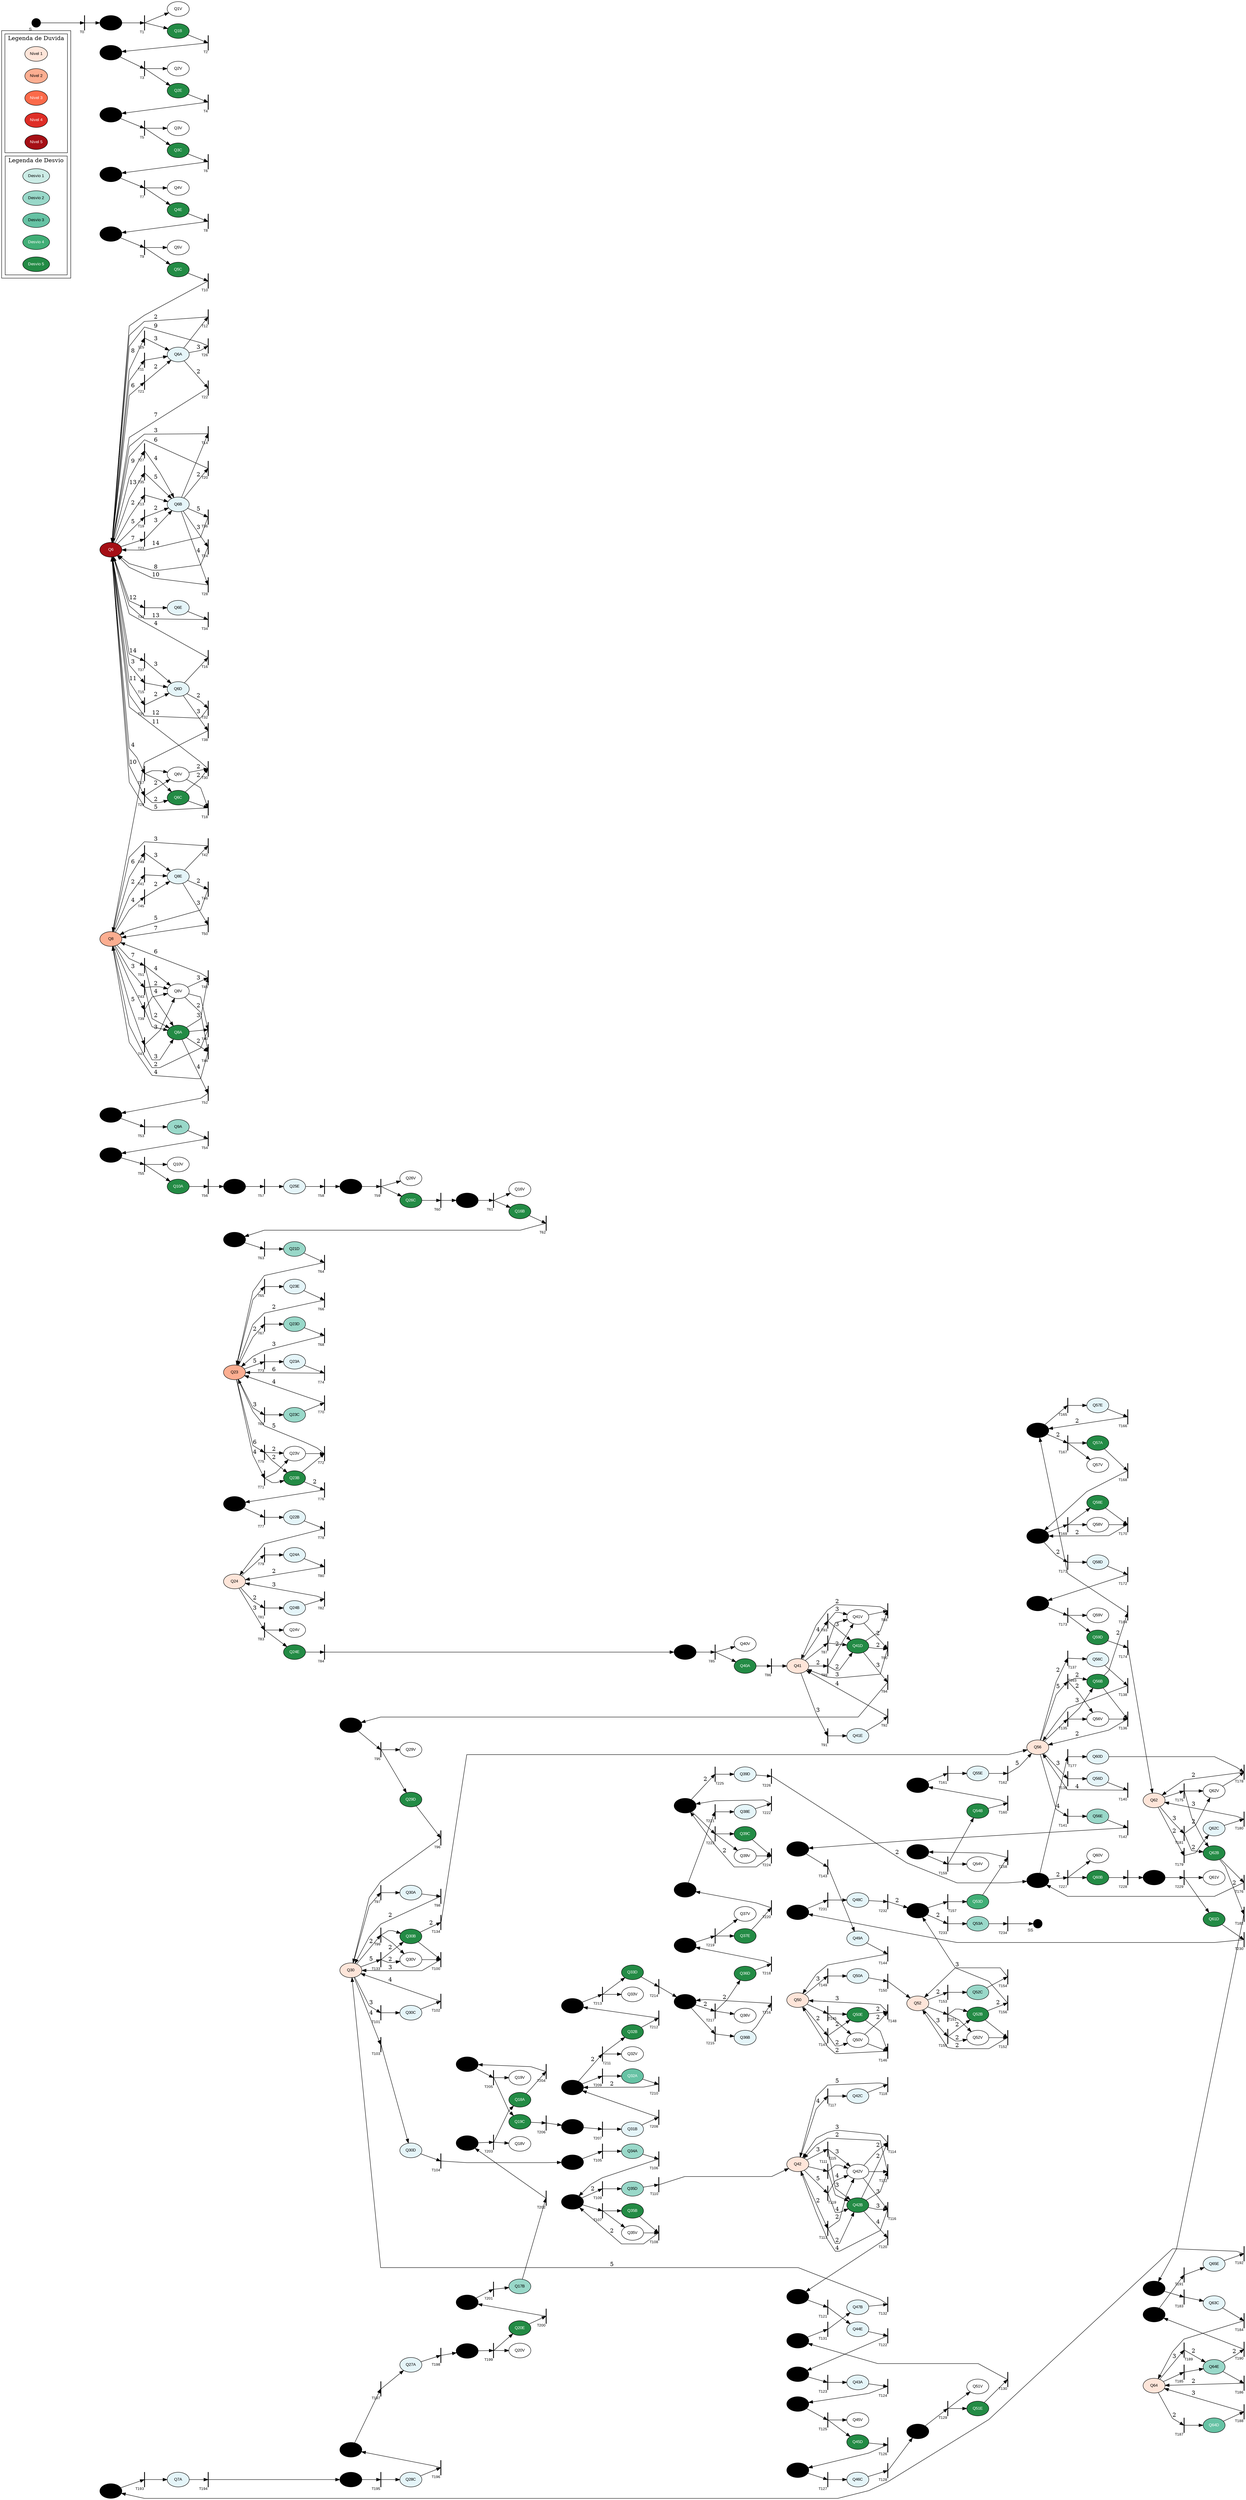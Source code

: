 digraph G { rankdir=LR; splines=polyline;
node[style=filled; fontsize=10; fontname=Arial; fontcolor=black; fillcolor=white; colorscheme=bugn9];
subgraph cluster_0{subgraph cluster_1{ label="Legenda de Duvida"
"Nivel 1"[colorscheme=reds5; fillcolor=1;]
"Nivel 2"[colorscheme=reds5; fillcolor=2;]
"Nivel 3"[colorscheme=reds5; fillcolor=3; fontcolor=white;]
"Nivel 4"[colorscheme=reds5; fillcolor=4; fontcolor=white;]
"Nivel 5"[colorscheme=reds5; fillcolor=5; fontcolor=white;]
}
subgraph cluster_2{ label="Legenda de Desvio"
"Desvio 1"[fillcolor=3;];
"Desvio 2"[fillcolor=4;];
"Desvio 3"[fillcolor=5;];
"Desvio 4"[fillcolor=6; fontcolor=white;];
"Desvio 5"[fillcolor=7; fontcolor=white;];
}}
"S"[fillcolor=black; shape=point; width=0.3; xlabel="S";];"Q1"[colorscheme="reds5"; fillcolor=0; ]; "Q1B"[fillcolor=7; fontcolor=white;]; "Q2"[colorscheme="reds5"; fillcolor=0; ]; "Q2E"[fillcolor=7; fontcolor=white;]; "Q3"[colorscheme="reds5"; fillcolor=0; ]; "Q3C"[fillcolor=7; fontcolor=white;]; "Q4"[colorscheme="reds5"; fillcolor=0; ]; "Q4E"[fillcolor=7; fontcolor=white;]; "Q5"[colorscheme="reds5"; fillcolor=0; ]; "Q5C"[fillcolor=7; fontcolor=white;]; "Q6"[colorscheme="reds5"; fillcolor=5; fontcolor=white;]; "Q6A"[fillcolor=2; ]; "Q6B"[fillcolor=2; ]; "Q6D"[fillcolor=2; ]; "Q6C"[fillcolor=7; fontcolor=white;]; "Q6E"[fillcolor=2; ]; "Q8"[colorscheme="reds5"; fillcolor=2; ]; "Q8A"[fillcolor=7; fontcolor=white;]; "Q8E"[fillcolor=2; ]; "Q9"[colorscheme="reds5"; fillcolor=0; ]; "Q9A"[fillcolor=4; ]; "Q10"[colorscheme="reds5"; fillcolor=0; ]; "Q10A"[fillcolor=7; fontcolor=white;]; "Q25"[colorscheme="reds5"; fillcolor=0; ]; "Q25E"[fillcolor=2; ]; "Q26"[colorscheme="reds5"; fillcolor=0; ]; "Q26C"[fillcolor=7; fontcolor=white;]; "Q16"[colorscheme="reds5"; fillcolor=0; ]; "Q16B"[fillcolor=7; fontcolor=white;]; "Q21"[colorscheme="reds5"; fillcolor=0; ]; "Q21D"[fillcolor=4; ]; "Q23"[colorscheme="reds5"; fillcolor=2; ]; "Q23E"[fillcolor=2; ]; "Q23D"[fillcolor=4; ]; "Q23C"[fillcolor=4; ]; "Q23B"[fillcolor=7; fontcolor=white;]; "Q23A"[fillcolor=2; ]; "Q22"[colorscheme="reds5"; fillcolor=0; ]; "Q22B"[fillcolor=2; ]; "Q24"[colorscheme="reds5"; fillcolor=1; ]; "Q24A"[fillcolor=2; ]; "Q24B"[fillcolor=2; ]; "Q24E"[fillcolor=7; fontcolor=white;]; "Q40"[colorscheme="reds5"; fillcolor=0; ]; "Q40A"[fillcolor=7; fontcolor=white;]; "Q41"[colorscheme="reds5"; fillcolor=1; ]; "Q41D"[fillcolor=7; fontcolor=white;]; "Q41E"[fillcolor=2; ]; "Q29"[colorscheme="reds5"; fillcolor=0; ]; "Q29D"[fillcolor=7; fontcolor=white;]; "Q30"[colorscheme="reds5"; fillcolor=1; ]; "Q30A"[fillcolor=2; ]; "Q30B"[fillcolor=7; fontcolor=white;]; "Q30C"[fillcolor=2; ]; "Q30D"[fillcolor=2; ]; "Q34"[colorscheme="reds5"; fillcolor=0; ]; "Q34A"[fillcolor=4; ]; "Q35"[colorscheme="reds5"; fillcolor=0; ]; "Q35B"[fillcolor=7; fontcolor=white;]; "Q35D"[fillcolor=4; ]; "Q42"[colorscheme="reds5"; fillcolor=1; ]; "Q42B"[fillcolor=7; fontcolor=white;]; "Q42C"[fillcolor=2; ]; "Q44"[colorscheme="reds5"; fillcolor=0; ]; "Q44E"[fillcolor=2; ]; "Q43"[colorscheme="reds5"; fillcolor=0; ]; "Q43A"[fillcolor=2; ]; "Q45"[colorscheme="reds5"; fillcolor=0; ]; "Q45D"[fillcolor=7; fontcolor=white;]; "Q46"[colorscheme="reds5"; fillcolor=0; ]; "Q46C"[fillcolor=2; ]; "Q51"[colorscheme="reds5"; fillcolor=0; ]; "Q51E"[fillcolor=7; fontcolor=white;]; "Q47"[colorscheme="reds5"; fillcolor=0; ]; "Q47B"[fillcolor=2; ]; "Q56"[colorscheme="reds5"; fillcolor=1; ]; "Q56B"[fillcolor=7; fontcolor=white;]; "Q56C"[fillcolor=2; ]; "Q56D"[fillcolor=2; ]; "Q56E"[fillcolor=4; ]; "Q49"[colorscheme="reds5"; fillcolor=0; ]; "Q49A"[fillcolor=2; ]; "Q50"[colorscheme="reds5"; fillcolor=1; ]; "Q50E"[fillcolor=7; fontcolor=white;]; "Q50A"[fillcolor=2; ]; "Q52"[colorscheme="reds5"; fillcolor=1; ]; "Q52B"[fillcolor=7; fontcolor=white;]; "Q52C"[fillcolor=4; ]; "Q53"[colorscheme="reds5"; fillcolor=0; ]; "Q53D"[fillcolor=6; fontcolor=white;]; "Q54"[colorscheme="reds5"; fillcolor=0; ]; "Q54B"[fillcolor=7; fontcolor=white;]; "Q55"[colorscheme="reds5"; fillcolor=0; ]; "Q55E"[fillcolor=2; ]; "Q57"[colorscheme="reds5"; fillcolor=0; ]; "Q57E"[fillcolor=2; ]; "Q57A"[fillcolor=7; fontcolor=white;]; "Q58"[colorscheme="reds5"; fillcolor=0; ]; "Q58E"[fillcolor=7; fontcolor=white;]; "Q58D"[fillcolor=2; ]; "Q59"[colorscheme="reds5"; fillcolor=0; ]; "Q59D"[fillcolor=7; fontcolor=white;]; "Q62"[colorscheme="reds5"; fillcolor=1; ]; "Q62B"[fillcolor=7; fontcolor=white;]; "Q60"[colorscheme="reds5"; fillcolor=0; ]; "Q60D"[fillcolor=2; ]; "Q62C"[fillcolor=2; ]; "Q63"[colorscheme="reds5"; fillcolor=0; ]; "Q63C"[fillcolor=2; ]; "Q64"[colorscheme="reds5"; fillcolor=1; ]; "Q64E"[fillcolor=4; ]; "Q64D"[fillcolor=5; fontcolor=white;]; "Q65"[colorscheme="reds5"; fillcolor=0; ]; "Q65E"[fillcolor=2; ]; "Q7"[colorscheme="reds5"; fillcolor=0; ]; "Q7A"[fillcolor=2; ]; "Q28"[colorscheme="reds5"; fillcolor=0; ]; "Q28C"[fillcolor=2; ]; "Q27"[colorscheme="reds5"; fillcolor=0; ]; "Q27A"[fillcolor=2; ]; "Q20"[colorscheme="reds5"; fillcolor=0; ]; "Q20E"[fillcolor=7; fontcolor=white;]; "Q17"[colorscheme="reds5"; fillcolor=0; ]; "Q17B"[fillcolor=4; ]; "Q18"[colorscheme="reds5"; fillcolor=0; ]; "Q18A"[fillcolor=7; fontcolor=white;]; "Q19"[colorscheme="reds5"; fillcolor=0; ]; "Q19C"[fillcolor=7; fontcolor=white;]; "Q31"[colorscheme="reds5"; fillcolor=0; ]; "Q31B"[fillcolor=2; ]; "Q32"[colorscheme="reds5"; fillcolor=0; ]; "Q32A"[fillcolor=5; fontcolor=white;]; "Q32B"[fillcolor=7; fontcolor=white;]; "Q33"[colorscheme="reds5"; fillcolor=0; ]; "Q33D"[fillcolor=7; fontcolor=white;]; "Q36"[colorscheme="reds5"; fillcolor=0; ]; "Q36B"[fillcolor=2; ]; "Q36D"[fillcolor=7; fontcolor=white;]; "Q37"[colorscheme="reds5"; fillcolor=0; ]; "Q37E"[fillcolor=7; fontcolor=white;]; "Q38"[colorscheme="reds5"; fillcolor=0; ]; "Q38E"[fillcolor=2; ]; "Q39"[colorscheme="reds5"; fillcolor=0; ]; "Q39C"[fillcolor=7; fontcolor=white;]; "Q39D"[fillcolor=2; ]; "Q60B"[fillcolor=7; fontcolor=white;]; "Q61"[colorscheme="reds5"; fillcolor=0; ]; "Q61D"[fillcolor=7; fontcolor=white;]; "Q48"[colorscheme="reds5"; fillcolor=0; ]; "Q48C"[fillcolor=2; ]; "Q53A"[fillcolor=4; ]; "SS"[fillcolor=black; shape=point; width=0.3; xlabel="SS";];"T0"[fillcolor=black; shape=box; label=""; width=0.01; fontsize=9; xlabel="T0"]; "T1"[fillcolor=black; shape=box; label=""; width=0.01; fontsize=9; xlabel="T1"]; "T2"[fillcolor=black; shape=box; label=""; width=0.01; fontsize=9; xlabel="T2"]; "T3"[fillcolor=black; shape=box; label=""; width=0.01; fontsize=9; xlabel="T3"]; "T4"[fillcolor=black; shape=box; label=""; width=0.01; fontsize=9; xlabel="T4"]; "T5"[fillcolor=black; shape=box; label=""; width=0.01; fontsize=9; xlabel="T5"]; "T6"[fillcolor=black; shape=box; label=""; width=0.01; fontsize=9; xlabel="T6"]; "T7"[fillcolor=black; shape=box; label=""; width=0.01; fontsize=9; xlabel="T7"]; "T8"[fillcolor=black; shape=box; label=""; width=0.01; fontsize=9; xlabel="T8"]; "T9"[fillcolor=black; shape=box; label=""; width=0.01; fontsize=9; xlabel="T9"]; "T10"[fillcolor=black; shape=box; label=""; width=0.01; fontsize=9; xlabel="T10"]; "T11"[fillcolor=black; shape=box; label=""; width=0.01; fontsize=9; xlabel="T11"]; "T12"[fillcolor=black; shape=box; label=""; width=0.01; fontsize=9; xlabel="T12"]; "T13"[fillcolor=black; shape=box; label=""; width=0.01; fontsize=9; xlabel="T13"]; "T14"[fillcolor=black; shape=box; label=""; width=0.01; fontsize=9; xlabel="T14"]; "T15"[fillcolor=black; shape=box; label=""; width=0.01; fontsize=9; xlabel="T15"]; "T16"[fillcolor=black; shape=box; label=""; width=0.01; fontsize=9; xlabel="T16"]; "T17"[fillcolor=black; shape=box; label=""; width=0.01; fontsize=9; xlabel="T17"]; "T18"[fillcolor=black; shape=box; label=""; width=0.01; fontsize=9; xlabel="T18"]; "T19"[fillcolor=black; shape=box; label=""; width=0.01; fontsize=9; xlabel="T19"]; "T20"[fillcolor=black; shape=box; label=""; width=0.01; fontsize=9; xlabel="T20"]; "T21"[fillcolor=black; shape=box; label=""; width=0.01; fontsize=9; xlabel="T21"]; "T22"[fillcolor=black; shape=box; label=""; width=0.01; fontsize=9; xlabel="T22"]; "T23"[fillcolor=black; shape=box; label=""; width=0.01; fontsize=9; xlabel="T23"]; "T24"[fillcolor=black; shape=box; label=""; width=0.01; fontsize=9; xlabel="T24"]; "T25"[fillcolor=black; shape=box; label=""; width=0.01; fontsize=9; xlabel="T25"]; "T26"[fillcolor=black; shape=box; label=""; width=0.01; fontsize=9; xlabel="T26"]; "T27"[fillcolor=black; shape=box; label=""; width=0.01; fontsize=9; xlabel="T27"]; "T28"[fillcolor=black; shape=box; label=""; width=0.01; fontsize=9; xlabel="T28"]; "T29"[fillcolor=black; shape=box; label=""; width=0.01; fontsize=9; xlabel="T29"]; "T30"[fillcolor=black; shape=box; label=""; width=0.01; fontsize=9; xlabel="T30"]; "T31"[fillcolor=black; shape=box; label=""; width=0.01; fontsize=9; xlabel="T31"]; "T32"[fillcolor=black; shape=box; label=""; width=0.01; fontsize=9; xlabel="T32"]; "T33"[fillcolor=black; shape=box; label=""; width=0.01; fontsize=9; xlabel="T33"]; "T34"[fillcolor=black; shape=box; label=""; width=0.01; fontsize=9; xlabel="T34"]; "T35"[fillcolor=black; shape=box; label=""; width=0.01; fontsize=9; xlabel="T35"]; "T36"[fillcolor=black; shape=box; label=""; width=0.01; fontsize=9; xlabel="T36"]; "T37"[fillcolor=black; shape=box; label=""; width=0.01; fontsize=9; xlabel="T37"]; "T38"[fillcolor=black; shape=box; label=""; width=0.01; fontsize=9; xlabel="T38"]; "T39"[fillcolor=black; shape=box; label=""; width=0.01; fontsize=9; xlabel="T39"]; "T40"[fillcolor=black; shape=box; label=""; width=0.01; fontsize=9; xlabel="T40"]; "T41"[fillcolor=black; shape=box; label=""; width=0.01; fontsize=9; xlabel="T41"]; "T42"[fillcolor=black; shape=box; label=""; width=0.01; fontsize=9; xlabel="T42"]; "T43"[fillcolor=black; shape=box; label=""; width=0.01; fontsize=9; xlabel="T43"]; "T44"[fillcolor=black; shape=box; label=""; width=0.01; fontsize=9; xlabel="T44"]; "T45"[fillcolor=black; shape=box; label=""; width=0.01; fontsize=9; xlabel="T45"]; "T46"[fillcolor=black; shape=box; label=""; width=0.01; fontsize=9; xlabel="T46"]; "T47"[fillcolor=black; shape=box; label=""; width=0.01; fontsize=9; xlabel="T47"]; "T48"[fillcolor=black; shape=box; label=""; width=0.01; fontsize=9; xlabel="T48"]; "T49"[fillcolor=black; shape=box; label=""; width=0.01; fontsize=9; xlabel="T49"]; "T50"[fillcolor=black; shape=box; label=""; width=0.01; fontsize=9; xlabel="T50"]; "T51"[fillcolor=black; shape=box; label=""; width=0.01; fontsize=9; xlabel="T51"]; "T52"[fillcolor=black; shape=box; label=""; width=0.01; fontsize=9; xlabel="T52"]; "T53"[fillcolor=black; shape=box; label=""; width=0.01; fontsize=9; xlabel="T53"]; "T54"[fillcolor=black; shape=box; label=""; width=0.01; fontsize=9; xlabel="T54"]; "T55"[fillcolor=black; shape=box; label=""; width=0.01; fontsize=9; xlabel="T55"]; "T56"[fillcolor=black; shape=box; label=""; width=0.01; fontsize=9; xlabel="T56"]; "T57"[fillcolor=black; shape=box; label=""; width=0.01; fontsize=9; xlabel="T57"]; "T58"[fillcolor=black; shape=box; label=""; width=0.01; fontsize=9; xlabel="T58"]; "T59"[fillcolor=black; shape=box; label=""; width=0.01; fontsize=9; xlabel="T59"]; "T60"[fillcolor=black; shape=box; label=""; width=0.01; fontsize=9; xlabel="T60"]; "T61"[fillcolor=black; shape=box; label=""; width=0.01; fontsize=9; xlabel="T61"]; "T62"[fillcolor=black; shape=box; label=""; width=0.01; fontsize=9; xlabel="T62"]; "T63"[fillcolor=black; shape=box; label=""; width=0.01; fontsize=9; xlabel="T63"]; "T64"[fillcolor=black; shape=box; label=""; width=0.01; fontsize=9; xlabel="T64"]; "T65"[fillcolor=black; shape=box; label=""; width=0.01; fontsize=9; xlabel="T65"]; "T66"[fillcolor=black; shape=box; label=""; width=0.01; fontsize=9; xlabel="T66"]; "T67"[fillcolor=black; shape=box; label=""; width=0.01; fontsize=9; xlabel="T67"]; "T68"[fillcolor=black; shape=box; label=""; width=0.01; fontsize=9; xlabel="T68"]; "T69"[fillcolor=black; shape=box; label=""; width=0.01; fontsize=9; xlabel="T69"]; "T70"[fillcolor=black; shape=box; label=""; width=0.01; fontsize=9; xlabel="T70"]; "T71"[fillcolor=black; shape=box; label=""; width=0.01; fontsize=9; xlabel="T71"]; "T72"[fillcolor=black; shape=box; label=""; width=0.01; fontsize=9; xlabel="T72"]; "T73"[fillcolor=black; shape=box; label=""; width=0.01; fontsize=9; xlabel="T73"]; "T74"[fillcolor=black; shape=box; label=""; width=0.01; fontsize=9; xlabel="T74"]; "T75"[fillcolor=black; shape=box; label=""; width=0.01; fontsize=9; xlabel="T75"]; "T76"[fillcolor=black; shape=box; label=""; width=0.01; fontsize=9; xlabel="T76"]; "T77"[fillcolor=black; shape=box; label=""; width=0.01; fontsize=9; xlabel="T77"]; "T78"[fillcolor=black; shape=box; label=""; width=0.01; fontsize=9; xlabel="T78"]; "T79"[fillcolor=black; shape=box; label=""; width=0.01; fontsize=9; xlabel="T79"]; "T80"[fillcolor=black; shape=box; label=""; width=0.01; fontsize=9; xlabel="T80"]; "T81"[fillcolor=black; shape=box; label=""; width=0.01; fontsize=9; xlabel="T81"]; "T82"[fillcolor=black; shape=box; label=""; width=0.01; fontsize=9; xlabel="T82"]; "T83"[fillcolor=black; shape=box; label=""; width=0.01; fontsize=9; xlabel="T83"]; "T84"[fillcolor=black; shape=box; label=""; width=0.01; fontsize=9; xlabel="T84"]; "T85"[fillcolor=black; shape=box; label=""; width=0.01; fontsize=9; xlabel="T85"]; "T86"[fillcolor=black; shape=box; label=""; width=0.01; fontsize=9; xlabel="T86"]; "T87"[fillcolor=black; shape=box; label=""; width=0.01; fontsize=9; xlabel="T87"]; "T88"[fillcolor=black; shape=box; label=""; width=0.01; fontsize=9; xlabel="T88"]; "T89"[fillcolor=black; shape=box; label=""; width=0.01; fontsize=9; xlabel="T89"]; "T90"[fillcolor=black; shape=box; label=""; width=0.01; fontsize=9; xlabel="T90"]; "T91"[fillcolor=black; shape=box; label=""; width=0.01; fontsize=9; xlabel="T91"]; "T92"[fillcolor=black; shape=box; label=""; width=0.01; fontsize=9; xlabel="T92"]; "T93"[fillcolor=black; shape=box; label=""; width=0.01; fontsize=9; xlabel="T93"]; "T94"[fillcolor=black; shape=box; label=""; width=0.01; fontsize=9; xlabel="T94"]; "T95"[fillcolor=black; shape=box; label=""; width=0.01; fontsize=9; xlabel="T95"]; "T96"[fillcolor=black; shape=box; label=""; width=0.01; fontsize=9; xlabel="T96"]; "T97"[fillcolor=black; shape=box; label=""; width=0.01; fontsize=9; xlabel="T97"]; "T98"[fillcolor=black; shape=box; label=""; width=0.01; fontsize=9; xlabel="T98"]; "T99"[fillcolor=black; shape=box; label=""; width=0.01; fontsize=9; xlabel="T99"]; "T100"[fillcolor=black; shape=box; label=""; width=0.01; fontsize=9; xlabel="T100"]; "T101"[fillcolor=black; shape=box; label=""; width=0.01; fontsize=9; xlabel="T101"]; "T102"[fillcolor=black; shape=box; label=""; width=0.01; fontsize=9; xlabel="T102"]; "T103"[fillcolor=black; shape=box; label=""; width=0.01; fontsize=9; xlabel="T103"]; "T104"[fillcolor=black; shape=box; label=""; width=0.01; fontsize=9; xlabel="T104"]; "T105"[fillcolor=black; shape=box; label=""; width=0.01; fontsize=9; xlabel="T105"]; "T106"[fillcolor=black; shape=box; label=""; width=0.01; fontsize=9; xlabel="T106"]; "T107"[fillcolor=black; shape=box; label=""; width=0.01; fontsize=9; xlabel="T107"]; "T108"[fillcolor=black; shape=box; label=""; width=0.01; fontsize=9; xlabel="T108"]; "T109"[fillcolor=black; shape=box; label=""; width=0.01; fontsize=9; xlabel="T109"]; "T110"[fillcolor=black; shape=box; label=""; width=0.01; fontsize=9; xlabel="T110"]; "T111"[fillcolor=black; shape=box; label=""; width=0.01; fontsize=9; xlabel="T111"]; "T112"[fillcolor=black; shape=box; label=""; width=0.01; fontsize=9; xlabel="T112"]; "T113"[fillcolor=black; shape=box; label=""; width=0.01; fontsize=9; xlabel="T113"]; "T114"[fillcolor=black; shape=box; label=""; width=0.01; fontsize=9; xlabel="T114"]; "T115"[fillcolor=black; shape=box; label=""; width=0.01; fontsize=9; xlabel="T115"]; "T116"[fillcolor=black; shape=box; label=""; width=0.01; fontsize=9; xlabel="T116"]; "T117"[fillcolor=black; shape=box; label=""; width=0.01; fontsize=9; xlabel="T117"]; "T118"[fillcolor=black; shape=box; label=""; width=0.01; fontsize=9; xlabel="T118"]; "T119"[fillcolor=black; shape=box; label=""; width=0.01; fontsize=9; xlabel="T119"]; "T120"[fillcolor=black; shape=box; label=""; width=0.01; fontsize=9; xlabel="T120"]; "T121"[fillcolor=black; shape=box; label=""; width=0.01; fontsize=9; xlabel="T121"]; "T122"[fillcolor=black; shape=box; label=""; width=0.01; fontsize=9; xlabel="T122"]; "T123"[fillcolor=black; shape=box; label=""; width=0.01; fontsize=9; xlabel="T123"]; "T124"[fillcolor=black; shape=box; label=""; width=0.01; fontsize=9; xlabel="T124"]; "T125"[fillcolor=black; shape=box; label=""; width=0.01; fontsize=9; xlabel="T125"]; "T126"[fillcolor=black; shape=box; label=""; width=0.01; fontsize=9; xlabel="T126"]; "T127"[fillcolor=black; shape=box; label=""; width=0.01; fontsize=9; xlabel="T127"]; "T128"[fillcolor=black; shape=box; label=""; width=0.01; fontsize=9; xlabel="T128"]; "T129"[fillcolor=black; shape=box; label=""; width=0.01; fontsize=9; xlabel="T129"]; "T130"[fillcolor=black; shape=box; label=""; width=0.01; fontsize=9; xlabel="T130"]; "T131"[fillcolor=black; shape=box; label=""; width=0.01; fontsize=9; xlabel="T131"]; "T132"[fillcolor=black; shape=box; label=""; width=0.01; fontsize=9; xlabel="T132"]; "T133"[fillcolor=black; shape=box; label=""; width=0.01; fontsize=9; xlabel="T133"]; "T134"[fillcolor=black; shape=box; label=""; width=0.01; fontsize=9; xlabel="T134"]; "T135"[fillcolor=black; shape=box; label=""; width=0.01; fontsize=9; xlabel="T135"]; "T136"[fillcolor=black; shape=box; label=""; width=0.01; fontsize=9; xlabel="T136"]; "T137"[fillcolor=black; shape=box; label=""; width=0.01; fontsize=9; xlabel="T137"]; "T138"[fillcolor=black; shape=box; label=""; width=0.01; fontsize=9; xlabel="T138"]; "T139"[fillcolor=black; shape=box; label=""; width=0.01; fontsize=9; xlabel="T139"]; "T140"[fillcolor=black; shape=box; label=""; width=0.01; fontsize=9; xlabel="T140"]; "T141"[fillcolor=black; shape=box; label=""; width=0.01; fontsize=9; xlabel="T141"]; "T142"[fillcolor=black; shape=box; label=""; width=0.01; fontsize=9; xlabel="T142"]; "T143"[fillcolor=black; shape=box; label=""; width=0.01; fontsize=9; xlabel="T143"]; "T144"[fillcolor=black; shape=box; label=""; width=0.01; fontsize=9; xlabel="T144"]; "T145"[fillcolor=black; shape=box; label=""; width=0.01; fontsize=9; xlabel="T145"]; "T146"[fillcolor=black; shape=box; label=""; width=0.01; fontsize=9; xlabel="T146"]; "T147"[fillcolor=black; shape=box; label=""; width=0.01; fontsize=9; xlabel="T147"]; "T148"[fillcolor=black; shape=box; label=""; width=0.01; fontsize=9; xlabel="T148"]; "T149"[fillcolor=black; shape=box; label=""; width=0.01; fontsize=9; xlabel="T149"]; "T150"[fillcolor=black; shape=box; label=""; width=0.01; fontsize=9; xlabel="T150"]; "T151"[fillcolor=black; shape=box; label=""; width=0.01; fontsize=9; xlabel="T151"]; "T152"[fillcolor=black; shape=box; label=""; width=0.01; fontsize=9; xlabel="T152"]; "T153"[fillcolor=black; shape=box; label=""; width=0.01; fontsize=9; xlabel="T153"]; "T154"[fillcolor=black; shape=box; label=""; width=0.01; fontsize=9; xlabel="T154"]; "T155"[fillcolor=black; shape=box; label=""; width=0.01; fontsize=9; xlabel="T155"]; "T156"[fillcolor=black; shape=box; label=""; width=0.01; fontsize=9; xlabel="T156"]; "T157"[fillcolor=black; shape=box; label=""; width=0.01; fontsize=9; xlabel="T157"]; "T158"[fillcolor=black; shape=box; label=""; width=0.01; fontsize=9; xlabel="T158"]; "T159"[fillcolor=black; shape=box; label=""; width=0.01; fontsize=9; xlabel="T159"]; "T160"[fillcolor=black; shape=box; label=""; width=0.01; fontsize=9; xlabel="T160"]; "T161"[fillcolor=black; shape=box; label=""; width=0.01; fontsize=9; xlabel="T161"]; "T162"[fillcolor=black; shape=box; label=""; width=0.01; fontsize=9; xlabel="T162"]; "T163"[fillcolor=black; shape=box; label=""; width=0.01; fontsize=9; xlabel="T163"]; "T164"[fillcolor=black; shape=box; label=""; width=0.01; fontsize=9; xlabel="T164"]; "T165"[fillcolor=black; shape=box; label=""; width=0.01; fontsize=9; xlabel="T165"]; "T166"[fillcolor=black; shape=box; label=""; width=0.01; fontsize=9; xlabel="T166"]; "T167"[fillcolor=black; shape=box; label=""; width=0.01; fontsize=9; xlabel="T167"]; "T168"[fillcolor=black; shape=box; label=""; width=0.01; fontsize=9; xlabel="T168"]; "T169"[fillcolor=black; shape=box; label=""; width=0.01; fontsize=9; xlabel="T169"]; "T170"[fillcolor=black; shape=box; label=""; width=0.01; fontsize=9; xlabel="T170"]; "T171"[fillcolor=black; shape=box; label=""; width=0.01; fontsize=9; xlabel="T171"]; "T172"[fillcolor=black; shape=box; label=""; width=0.01; fontsize=9; xlabel="T172"]; "T173"[fillcolor=black; shape=box; label=""; width=0.01; fontsize=9; xlabel="T173"]; "T174"[fillcolor=black; shape=box; label=""; width=0.01; fontsize=9; xlabel="T174"]; "T175"[fillcolor=black; shape=box; label=""; width=0.01; fontsize=9; xlabel="T175"]; "T176"[fillcolor=black; shape=box; label=""; width=0.01; fontsize=9; xlabel="T176"]; "T177"[fillcolor=black; shape=box; label=""; width=0.01; fontsize=9; xlabel="T177"]; "T178"[fillcolor=black; shape=box; label=""; width=0.01; fontsize=9; xlabel="T178"]; "T179"[fillcolor=black; shape=box; label=""; width=0.01; fontsize=9; xlabel="T179"]; "T180"[fillcolor=black; shape=box; label=""; width=0.01; fontsize=9; xlabel="T180"]; "T181"[fillcolor=black; shape=box; label=""; width=0.01; fontsize=9; xlabel="T181"]; "T182"[fillcolor=black; shape=box; label=""; width=0.01; fontsize=9; xlabel="T182"]; "T183"[fillcolor=black; shape=box; label=""; width=0.01; fontsize=9; xlabel="T183"]; "T184"[fillcolor=black; shape=box; label=""; width=0.01; fontsize=9; xlabel="T184"]; "T185"[fillcolor=black; shape=box; label=""; width=0.01; fontsize=9; xlabel="T185"]; "T186"[fillcolor=black; shape=box; label=""; width=0.01; fontsize=9; xlabel="T186"]; "T187"[fillcolor=black; shape=box; label=""; width=0.01; fontsize=9; xlabel="T187"]; "T188"[fillcolor=black; shape=box; label=""; width=0.01; fontsize=9; xlabel="T188"]; "T189"[fillcolor=black; shape=box; label=""; width=0.01; fontsize=9; xlabel="T189"]; "T190"[fillcolor=black; shape=box; label=""; width=0.01; fontsize=9; xlabel="T190"]; "T191"[fillcolor=black; shape=box; label=""; width=0.01; fontsize=9; xlabel="T191"]; "T192"[fillcolor=black; shape=box; label=""; width=0.01; fontsize=9; xlabel="T192"]; "T193"[fillcolor=black; shape=box; label=""; width=0.01; fontsize=9; xlabel="T193"]; "T194"[fillcolor=black; shape=box; label=""; width=0.01; fontsize=9; xlabel="T194"]; "T195"[fillcolor=black; shape=box; label=""; width=0.01; fontsize=9; xlabel="T195"]; "T196"[fillcolor=black; shape=box; label=""; width=0.01; fontsize=9; xlabel="T196"]; "T197"[fillcolor=black; shape=box; label=""; width=0.01; fontsize=9; xlabel="T197"]; "T198"[fillcolor=black; shape=box; label=""; width=0.01; fontsize=9; xlabel="T198"]; "T199"[fillcolor=black; shape=box; label=""; width=0.01; fontsize=9; xlabel="T199"]; "T200"[fillcolor=black; shape=box; label=""; width=0.01; fontsize=9; xlabel="T200"]; "T201"[fillcolor=black; shape=box; label=""; width=0.01; fontsize=9; xlabel="T201"]; "T202"[fillcolor=black; shape=box; label=""; width=0.01; fontsize=9; xlabel="T202"]; "T203"[fillcolor=black; shape=box; label=""; width=0.01; fontsize=9; xlabel="T203"]; "T204"[fillcolor=black; shape=box; label=""; width=0.01; fontsize=9; xlabel="T204"]; "T205"[fillcolor=black; shape=box; label=""; width=0.01; fontsize=9; xlabel="T205"]; "T206"[fillcolor=black; shape=box; label=""; width=0.01; fontsize=9; xlabel="T206"]; "T207"[fillcolor=black; shape=box; label=""; width=0.01; fontsize=9; xlabel="T207"]; "T208"[fillcolor=black; shape=box; label=""; width=0.01; fontsize=9; xlabel="T208"]; "T209"[fillcolor=black; shape=box; label=""; width=0.01; fontsize=9; xlabel="T209"]; "T210"[fillcolor=black; shape=box; label=""; width=0.01; fontsize=9; xlabel="T210"]; "T211"[fillcolor=black; shape=box; label=""; width=0.01; fontsize=9; xlabel="T211"]; "T212"[fillcolor=black; shape=box; label=""; width=0.01; fontsize=9; xlabel="T212"]; "T213"[fillcolor=black; shape=box; label=""; width=0.01; fontsize=9; xlabel="T213"]; "T214"[fillcolor=black; shape=box; label=""; width=0.01; fontsize=9; xlabel="T214"]; "T215"[fillcolor=black; shape=box; label=""; width=0.01; fontsize=9; xlabel="T215"]; "T216"[fillcolor=black; shape=box; label=""; width=0.01; fontsize=9; xlabel="T216"]; "T217"[fillcolor=black; shape=box; label=""; width=0.01; fontsize=9; xlabel="T217"]; "T218"[fillcolor=black; shape=box; label=""; width=0.01; fontsize=9; xlabel="T218"]; "T219"[fillcolor=black; shape=box; label=""; width=0.01; fontsize=9; xlabel="T219"]; "T220"[fillcolor=black; shape=box; label=""; width=0.01; fontsize=9; xlabel="T220"]; "T221"[fillcolor=black; shape=box; label=""; width=0.01; fontsize=9; xlabel="T221"]; "T222"[fillcolor=black; shape=box; label=""; width=0.01; fontsize=9; xlabel="T222"]; "T223"[fillcolor=black; shape=box; label=""; width=0.01; fontsize=9; xlabel="T223"]; "T224"[fillcolor=black; shape=box; label=""; width=0.01; fontsize=9; xlabel="T224"]; "T225"[fillcolor=black; shape=box; label=""; width=0.01; fontsize=9; xlabel="T225"]; "T226"[fillcolor=black; shape=box; label=""; width=0.01; fontsize=9; xlabel="T226"]; "T227"[fillcolor=black; shape=box; label=""; width=0.01; fontsize=9; xlabel="T227"]; "T228"[fillcolor=black; shape=box; label=""; width=0.01; fontsize=9; xlabel="T228"]; "T229"[fillcolor=black; shape=box; label=""; width=0.01; fontsize=9; xlabel="T229"]; "T230"[fillcolor=black; shape=box; label=""; width=0.01; fontsize=9; xlabel="T230"]; "T231"[fillcolor=black; shape=box; label=""; width=0.01; fontsize=9; xlabel="T231"]; "T232"[fillcolor=black; shape=box; label=""; width=0.01; fontsize=9; xlabel="T232"]; "T233"[fillcolor=black; shape=box; label=""; width=0.01; fontsize=9; xlabel="T233"]; "T234"[fillcolor=black; shape=box; label=""; width=0.01; fontsize=9; xlabel="T234"]; {rank=same; "Q1"; "Q2"; "Q3"; "Q4"; "Q5"; "Q6"; "Q8"; "Q9"; "Q10"; "Q7"; }{rank=same; "Q25"; "Q21"; "Q23"; "Q22"; "Q24"; }{rank=same; "Q26"; "Q29"; "Q30"; "Q28"; "Q27"; }{rank=same; "Q16"; "Q20"; "Q17"; "Q18"; "Q19"; }{rank=same; "Q40"; "Q36"; "Q37"; "Q38"; "Q39"; }{rank=same; "Q41"; "Q42"; "Q44"; "Q43"; "Q45"; "Q46"; "Q47"; "Q49"; "Q50"; "Q48"; }{rank=same; "Q34"; "Q35"; "Q31"; "Q32"; "Q33"; }{rank=same; "Q51"; "Q52"; "Q53"; "Q54"; "Q55"; }{rank=same; "Q56"; "Q57"; "Q58"; "Q59"; "Q60"; }{rank=same; "Q62"; "Q63"; "Q64"; "Q65"; "Q61"; }"S"->"T0" "T0"->"Q1" "Q1"->"T1" "T1"->"Q1B" "T1"->"Q1V" "Q1B"->"T2" "T2"->"Q2" "Q2"->"T3" "T3"->"Q2E" "T3"->"Q2V" "Q2E"->"T4" "T4"->"Q3" "Q3"->"T5" "T5"->"Q3C" "T5"->"Q3V" "Q3C"->"T6" "T6"->"Q4" "Q4"->"T7" "T7"->"Q4E" "T7"->"Q4V" "Q4E"->"T8" "T8"->"Q5" "Q5"->"T9" "T9"->"Q5C" "T9"->"Q5V" "Q5C"->"T10" "T10"->"Q6" "Q6"->"T11" "T11"->"Q6A" "Q6A"->"T12" "T12"->"Q6"[label="2";]; "Q6"->"T13"[label="2";]; "T13"->"Q6B" "Q6B"->"T14" "T14"->"Q6"[label="3";]; "Q6"->"T15"[label="3";]; "T15"->"Q6D" "Q6D"->"T16" "T16"->"Q6"[label="4";]; "Q6"->"T17"[label="4";]; "T17"->"Q6C" "T17"->"Q6V" "Q6C"->"T18" "Q6V"->"T18" "T18"->"Q6"[label="5";]; "Q6"->"T19"[label="5";]; "T19"->"Q6B"[label="2";]; "Q6B"->"T20"[label="2";]; "T20"->"Q6"[label="6";]; "Q6"->"T21"[label="6";]; "T21"->"Q6A"[label="2";]; "Q6A"->"T22"[label="2";]; "T22"->"Q6"[label="7";]; "Q6"->"T23"[label="7";]; "T23"->"Q6B"[label="3";]; "Q6B"->"T24"[label="3";]; "T24"->"Q6"[label="8";]; "Q6"->"T25"[label="8";]; "T25"->"Q6A"[label="3";]; "Q6A"->"T26"[label="3";]; "T26"->"Q6"[label="9";]; "Q6"->"T27"[label="9";]; "T27"->"Q6B"[label="4";]; "Q6B"->"T28"[label="4";]; "T28"->"Q6"[label="10";]; "Q6"->"T29"[label="10";]; "T29"->"Q6C"[label="2";]; "T29"->"Q6V"[label="2";]; "Q6C"->"T30"[label="2";]; "Q6V"->"T30"[label="2";]; "T30"->"Q6"[label="11";]; "Q6"->"T31"[label="11";]; "T31"->"Q6D"[label="2";]; "Q6D"->"T32"[label="2";]; "T32"->"Q6"[label="12";]; "Q6"->"T33"[label="12";]; "T33"->"Q6E" "Q6E"->"T34" "T34"->"Q6"[label="13";]; "Q6"->"T35"[label="13";]; "T35"->"Q6B"[label="5";]; "Q6B"->"T36"[label="5";]; "T36"->"Q6"[label="14";]; "Q6"->"T37"[label="14";]; "T37"->"Q6D"[label="3";]; "Q6D"->"T38"[label="3";]; "T38"->"Q8" "Q8"->"T39" "T39"->"Q8A" "T39"->"Q8V" "Q8A"->"T40" "Q8V"->"T40" "T40"->"Q8"[label="2";]; "Q8"->"T41"[label="2";]; "T41"->"Q8E" "Q8E"->"T42" "T42"->"Q8"[label="3";]; "Q8"->"T43"[label="3";]; "T43"->"Q8A"[label="2";]; "T43"->"Q8V"[label="2";]; "Q8A"->"T44"[label="2";]; "Q8V"->"T44"[label="2";]; "T44"->"Q8"[label="4";]; "Q8"->"T45"[label="4";]; "T45"->"Q8E"[label="2";]; "Q8E"->"T46"[label="2";]; "T46"->"Q8"[label="5";]; "Q8"->"T47"[label="5";]; "T47"->"Q8A"[label="3";]; "T47"->"Q8V"[label="3";]; "Q8A"->"T48"[label="3";]; "Q8V"->"T48"[label="3";]; "T48"->"Q8"[label="6";]; "Q8"->"T49"[label="6";]; "T49"->"Q8E"[label="3";]; "Q8E"->"T50"[label="3";]; "T50"->"Q8"[label="7";]; "Q8"->"T51"[label="7";]; "T51"->"Q8A"[label="4";]; "T51"->"Q8V"[label="4";]; "Q8A"->"T52"[label="4";]; "T52"->"Q9" "Q9"->"T53" "T53"->"Q9A" "Q9A"->"T54" "T54"->"Q10" "Q10"->"T55" "T55"->"Q10A" "T55"->"Q10V" "Q10A"->"T56" "T56"->"Q25" "Q25"->"T57" "T57"->"Q25E" "Q25E"->"T58" "T58"->"Q26" "Q26"->"T59" "T59"->"Q26C" "T59"->"Q26V" "Q26C"->"T60" "T60"->"Q16" "Q16"->"T61" "T61"->"Q16B" "T61"->"Q16V" "Q16B"->"T62" "T62"->"Q21" "Q21"->"T63" "T63"->"Q21D" "Q21D"->"T64" "T64"->"Q23" "Q23"->"T65" "T65"->"Q23E" "Q23E"->"T66" "T66"->"Q23"[label="2";]; "Q23"->"T67"[label="2";]; "T67"->"Q23D" "Q23D"->"T68" "T68"->"Q23"[label="3";]; "Q23"->"T69"[label="3";]; "T69"->"Q23C" "Q23C"->"T70" "T70"->"Q23"[label="4";]; "Q23"->"T71"[label="4";]; "T71"->"Q23B" "T71"->"Q23V" "Q23B"->"T72" "Q23V"->"T72" "T72"->"Q23"[label="5";]; "Q23"->"T73"[label="5";]; "T73"->"Q23A" "Q23A"->"T74" "T74"->"Q23"[label="6";]; "Q23"->"T75"[label="6";]; "T75"->"Q23B"[label="2";]; "T75"->"Q23V"[label="2";]; "Q23B"->"T76"[label="2";]; "T76"->"Q22" "Q22"->"T77" "T77"->"Q22B" "Q22B"->"T78" "T78"->"Q24" "Q24"->"T79" "T79"->"Q24A" "Q24A"->"T80" "T80"->"Q24"[label="2";]; "Q24"->"T81"[label="2";]; "T81"->"Q24B" "Q24B"->"T82" "T82"->"Q24"[label="3";]; "Q24"->"T83"[label="3";]; "T83"->"Q24E" "T83"->"Q24V" "Q24E"->"T84" "T84"->"Q40" "Q40"->"T85" "T85"->"Q40A" "T85"->"Q40V" "Q40A"->"T86" "T86"->"Q41" "Q41"->"T87" "T87"->"Q41D" "T87"->"Q41V" "Q41D"->"T88" "Q41V"->"T88" "T88"->"Q41"[label="2";]; "Q41"->"T89"[label="2";]; "T89"->"Q41D"[label="2";]; "T89"->"Q41V"[label="2";]; "Q41D"->"T90"[label="2";]; "Q41V"->"T90"[label="2";]; "T90"->"Q41"[label="3";]; "Q41"->"T91"[label="3";]; "T91"->"Q41E" "Q41E"->"T92" "T92"->"Q41"[label="4";]; "Q41"->"T93"[label="4";]; "T93"->"Q41D"[label="3";]; "T93"->"Q41V"[label="3";]; "Q41D"->"T94"[label="3";]; "T94"->"Q29" "Q29"->"T95" "T95"->"Q29D" "T95"->"Q29V" "Q29D"->"T96" "T96"->"Q30" "Q30"->"T97" "T97"->"Q30A" "Q30A"->"T98" "T98"->"Q30"[label="2";]; "Q30"->"T99"[label="2";]; "T99"->"Q30B" "T99"->"Q30V" "Q30B"->"T100" "Q30V"->"T100" "T100"->"Q30"[label="3";]; "Q30"->"T101"[label="3";]; "T101"->"Q30C" "Q30C"->"T102" "T102"->"Q30"[label="4";]; "Q30"->"T103"[label="4";]; "T103"->"Q30D" "Q30D"->"T104" "T104"->"Q34" "Q34"->"T105" "T105"->"Q34A" "Q34A"->"T106" "T106"->"Q35" "Q35"->"T107" "T107"->"Q35B" "T107"->"Q35V" "Q35B"->"T108" "Q35V"->"T108" "T108"->"Q35"[label="2";]; "Q35"->"T109"[label="2";]; "T109"->"Q35D" "Q35D"->"T110" "T110"->"Q42" "Q42"->"T111" "T111"->"Q42B" "T111"->"Q42V" "Q42B"->"T112" "Q42V"->"T112" "T112"->"Q42"[label="2";]; "Q42"->"T113"[label="2";]; "T113"->"Q42B"[label="2";]; "T113"->"Q42V"[label="2";]; "Q42B"->"T114"[label="2";]; "Q42V"->"T114"[label="2";]; "T114"->"Q42"[label="3";]; "Q42"->"T115"[label="3";]; "T115"->"Q42B"[label="3";]; "T115"->"Q42V"[label="3";]; "Q42B"->"T116"[label="3";]; "Q42V"->"T116"[label="3";]; "T116"->"Q42"[label="4";]; "Q42"->"T117"[label="4";]; "T117"->"Q42C" "Q42C"->"T118" "T118"->"Q42"[label="5";]; "Q42"->"T119"[label="5";]; "T119"->"Q42B"[label="4";]; "T119"->"Q42V"[label="4";]; "Q42B"->"T120"[label="4";]; "T120"->"Q44" "Q44"->"T121" "T121"->"Q44E" "Q44E"->"T122" "T122"->"Q43" "Q43"->"T123" "T123"->"Q43A" "Q43A"->"T124" "T124"->"Q45" "Q45"->"T125" "T125"->"Q45D" "T125"->"Q45V" "Q45D"->"T126" "T126"->"Q46" "Q46"->"T127" "T127"->"Q46C" "Q46C"->"T128" "T128"->"Q51" "Q51"->"T129" "T129"->"Q51E" "T129"->"Q51V" "Q51E"->"T130" "T130"->"Q47" "Q47"->"T131" "T131"->"Q47B" "Q47B"->"T132" "T132"->"Q30"[label="5";]; "Q30"->"T133"[label="5";]; "T133"->"Q30B"[label="2";]; "T133"->"Q30V"[label="2";]; "Q30B"->"T134"[label="2";]; "T134"->"Q56" "Q56"->"T135" "T135"->"Q56B" "T135"->"Q56V" "Q56B"->"T136" "Q56V"->"T136" "T136"->"Q56"[label="2";]; "Q56"->"T137"[label="2";]; "T137"->"Q56C" "Q56C"->"T138" "T138"->"Q56"[label="3";]; "Q56"->"T139"[label="3";]; "T139"->"Q56D" "Q56D"->"T140" "T140"->"Q56"[label="4";]; "Q56"->"T141"[label="4";]; "T141"->"Q56E" "Q56E"->"T142" "T142"->"Q49" "Q49"->"T143" "T143"->"Q49A" "Q49A"->"T144" "T144"->"Q50" "Q50"->"T145" "T145"->"Q50E" "T145"->"Q50V" "Q50E"->"T146" "Q50V"->"T146" "T146"->"Q50"[label="2";]; "Q50"->"T147"[label="2";]; "T147"->"Q50E"[label="2";]; "T147"->"Q50V"[label="2";]; "Q50E"->"T148"[label="2";]; "Q50V"->"T148"[label="2";]; "T148"->"Q50"[label="3";]; "Q50"->"T149"[label="3";]; "T149"->"Q50A" "Q50A"->"T150" "T150"->"Q52" "Q52"->"T151" "T151"->"Q52B" "T151"->"Q52V" "Q52B"->"T152" "Q52V"->"T152" "T152"->"Q52"[label="2";]; "Q52"->"T153"[label="2";]; "T153"->"Q52C" "Q52C"->"T154" "T154"->"Q52"[label="3";]; "Q52"->"T155"[label="3";]; "T155"->"Q52B"[label="2";]; "T155"->"Q52V"[label="2";]; "Q52B"->"T156"[label="2";]; "T156"->"Q53" "Q53"->"T157" "T157"->"Q53D" "Q53D"->"T158" "T158"->"Q54" "Q54"->"T159" "T159"->"Q54B" "T159"->"Q54V" "Q54B"->"T160" "T160"->"Q55" "Q55"->"T161" "T161"->"Q55E" "Q55E"->"T162" "T162"->"Q56"[label="5";]; "Q56"->"T163"[label="5";]; "T163"->"Q56B"[label="2";]; "T163"->"Q56V"[label="2";]; "Q56B"->"T164"[label="2";]; "T164"->"Q57" "Q57"->"T165" "T165"->"Q57E" "Q57E"->"T166" "T166"->"Q57"[label="2";]; "Q57"->"T167"[label="2";]; "T167"->"Q57A" "T167"->"Q57V" "Q57A"->"T168" "T168"->"Q58" "Q58"->"T169" "T169"->"Q58E" "T169"->"Q58V" "Q58E"->"T170" "Q58V"->"T170" "T170"->"Q58"[label="2";]; "Q58"->"T171"[label="2";]; "T171"->"Q58D" "Q58D"->"T172" "T172"->"Q59" "Q59"->"T173" "T173"->"Q59D" "T173"->"Q59V" "Q59D"->"T174" "T174"->"Q62" "Q62"->"T175" "T175"->"Q62B" "T175"->"Q62V" "Q62B"->"T176" "T176"->"Q60" "Q60"->"T177" "T177"->"Q60D" "Q60D"->"T178" "Q62V"->"T178" "T178"->"Q62"[label="2";]; "Q62"->"T179"[label="2";]; "T179"->"Q62C" "Q62C"->"T180" "T180"->"Q62"[label="3";]; "Q62"->"T181"[label="3";]; "T181"->"Q62B"[label="2";]; "T181"->"Q62V"[label="2";]; "Q62B"->"T182"[label="2";]; "T182"->"Q63" "Q63"->"T183" "T183"->"Q63C" "Q63C"->"T184" "T184"->"Q64" "Q64"->"T185" "T185"->"Q64E" "Q64E"->"T186" "T186"->"Q64"[label="2";]; "Q64"->"T187"[label="2";]; "T187"->"Q64D" "Q64D"->"T188" "T188"->"Q64"[label="3";]; "Q64"->"T189"[label="3";]; "T189"->"Q64E"[label="2";]; "Q64E"->"T190"[label="2";]; "T190"->"Q65" "Q65"->"T191" "T191"->"Q65E" "Q65E"->"T192" "T192"->"Q7" "Q7"->"T193" "T193"->"Q7A" "Q7A"->"T194" "T194"->"Q28" "Q28"->"T195" "T195"->"Q28C" "Q28C"->"T196" "T196"->"Q27" "Q27"->"T197" "T197"->"Q27A" "Q27A"->"T198" "T198"->"Q20" "Q20"->"T199" "T199"->"Q20E" "T199"->"Q20V" "Q20E"->"T200" "T200"->"Q17" "Q17"->"T201" "T201"->"Q17B" "Q17B"->"T202" "T202"->"Q18" "Q18"->"T203" "T203"->"Q18A" "T203"->"Q18V" "Q18A"->"T204" "T204"->"Q19" "Q19"->"T205" "T205"->"Q19C" "T205"->"Q19V" "Q19C"->"T206" "T206"->"Q31" "Q31"->"T207" "T207"->"Q31B" "Q31B"->"T208" "T208"->"Q32" "Q32"->"T209" "T209"->"Q32A" "Q32A"->"T210" "T210"->"Q32"[label="2";]; "Q32"->"T211"[label="2";]; "T211"->"Q32B" "T211"->"Q32V" "Q32B"->"T212" "T212"->"Q33" "Q33"->"T213" "T213"->"Q33D" "T213"->"Q33V" "Q33D"->"T214" "T214"->"Q36" "Q36"->"T215" "T215"->"Q36B" "Q36B"->"T216" "T216"->"Q36"[label="2";]; "Q36"->"T217"[label="2";]; "T217"->"Q36D" "T217"->"Q36V" "Q36D"->"T218" "T218"->"Q37" "Q37"->"T219" "T219"->"Q37E" "T219"->"Q37V" "Q37E"->"T220" "T220"->"Q38" "Q38"->"T221" "T221"->"Q38E" "Q38E"->"T222" "T222"->"Q39" "Q39"->"T223" "T223"->"Q39C" "T223"->"Q39V" "Q39C"->"T224" "Q39V"->"T224" "T224"->"Q39"[label="2";]; "Q39"->"T225"[label="2";]; "T225"->"Q39D" "Q39D"->"T226" "T226"->"Q60"[label="2";]; "Q60"->"T227"[label="2";]; "T227"->"Q60B" "T227"->"Q60V" "Q60B"->"T228" "T228"->"Q61" "Q61"->"T229" "T229"->"Q61D" "T229"->"Q61V" "Q61D"->"T230" "T230"->"Q48" "Q48"->"T231" "T231"->"Q48C" "Q48C"->"T232" "T232"->"Q53"[label="2";]; "Q53"->"T233"[label="2";]; "T233"->"Q53A" "Q53A"->"T234" "T234"->"SS" }